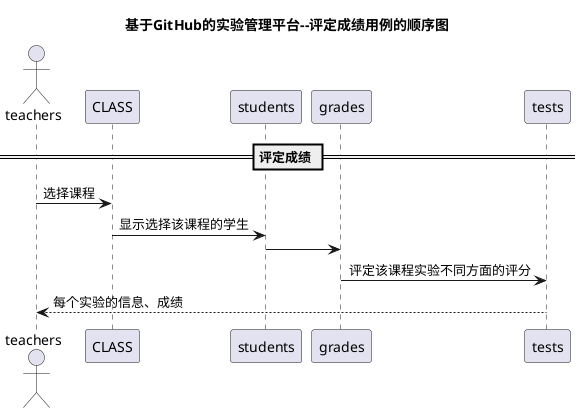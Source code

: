 @startuml
title 基于GitHub的实验管理平台--评定成绩用例的顺序图
actor teachers
== 评定成绩 ==
teachers ->CLASS:选择课程
CLASS -> students : 显示选择该课程的学生
students -> grades
grades -> tests:评定该课程实验不同方面的评分
tests --> teachers:每个实验的信息、成绩
@enduml
